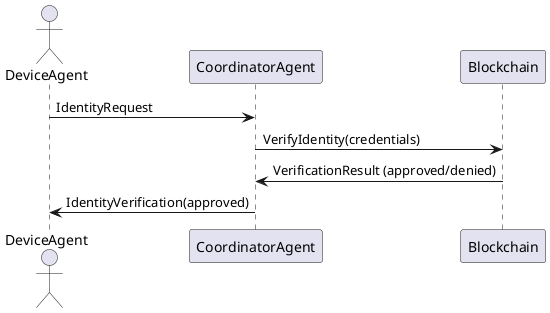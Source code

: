 @startuml
actor DeviceAgent
participant CoordinatorAgent
participant Blockchain

DeviceAgent -> CoordinatorAgent: IdentityRequest
CoordinatorAgent -> Blockchain: VerifyIdentity(credentials)
Blockchain -> CoordinatorAgent: VerificationResult (approved/denied)
CoordinatorAgent -> DeviceAgent: IdentityVerification(approved)
@enduml
